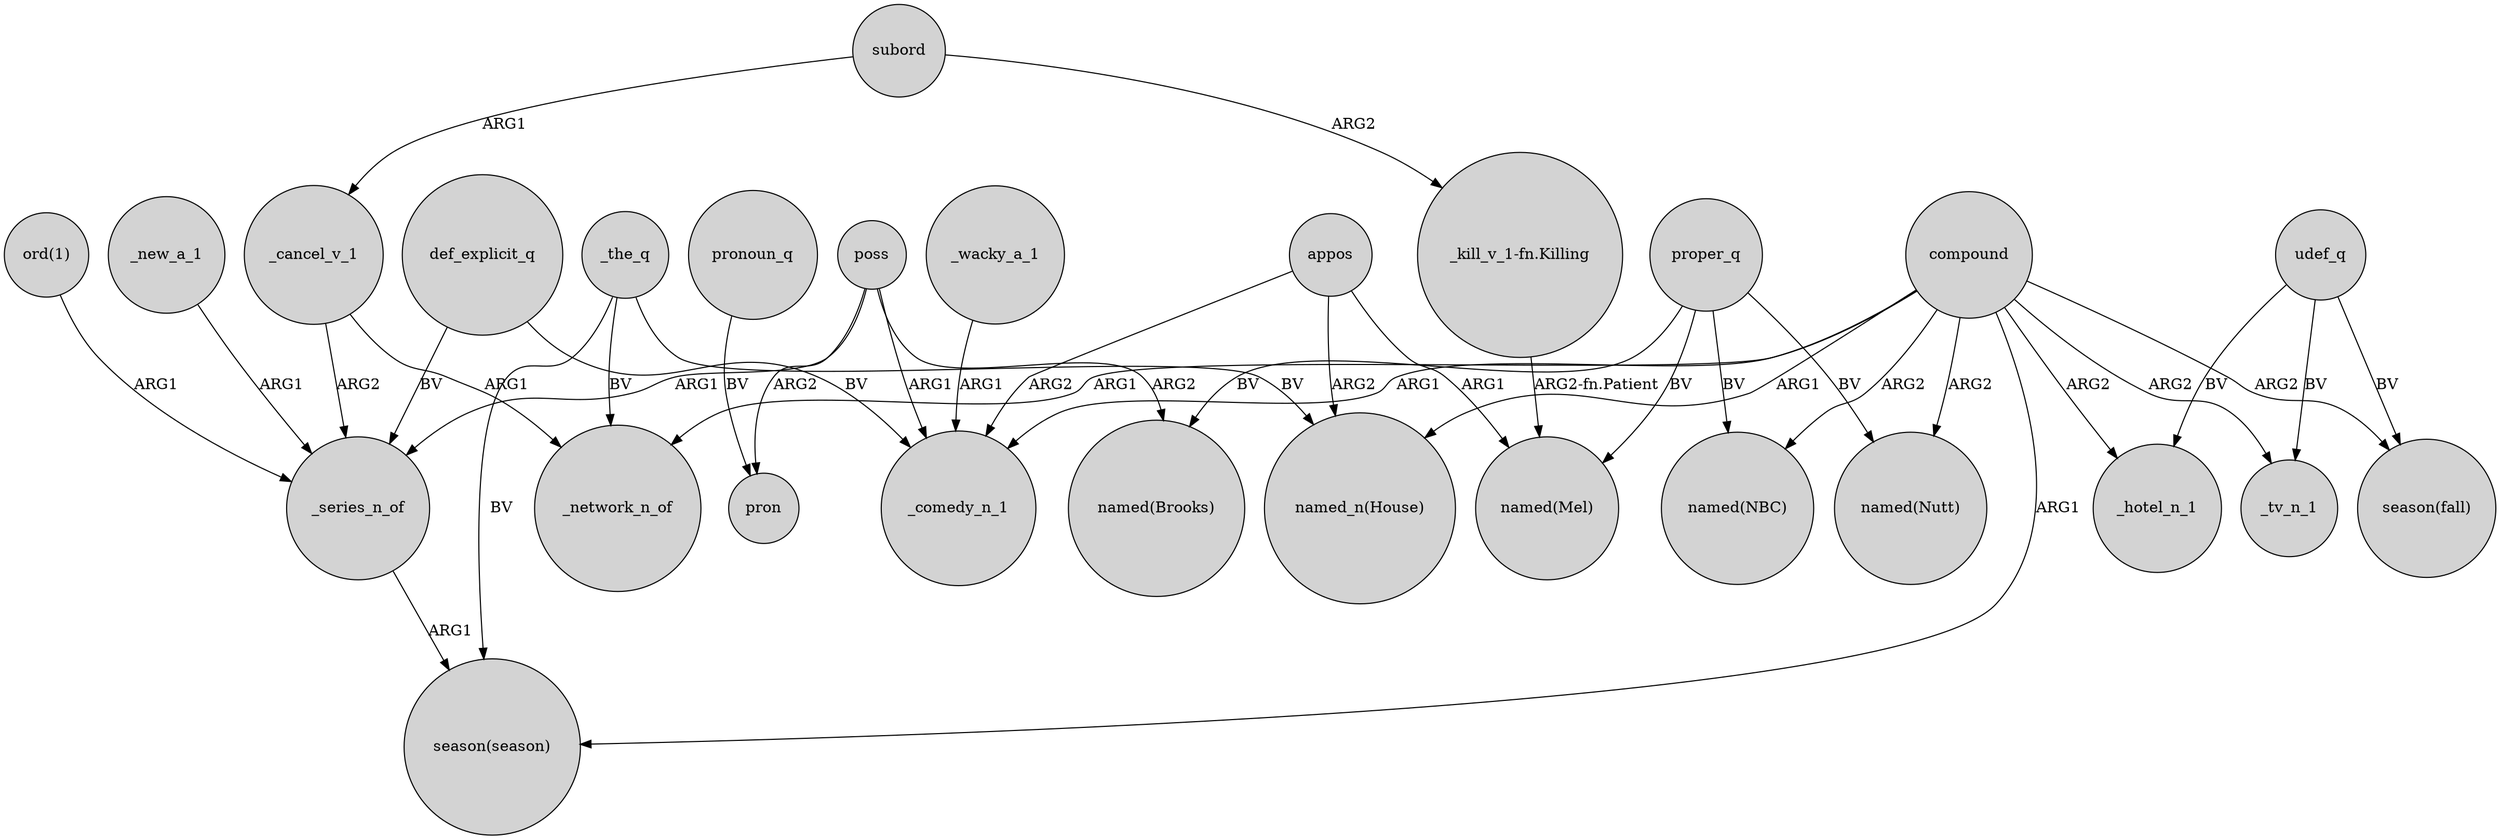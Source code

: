 digraph {
	node [shape=circle style=filled]
	_the_q -> "season(season)" [label=BV]
	appos -> "named(Mel)" [label=ARG1]
	poss -> "named(Brooks)" [label=ARG2]
	poss -> _series_n_of [label=ARG1]
	poss -> pron [label=ARG2]
	proper_q -> "named(NBC)" [label=BV]
	_wacky_a_1 -> _comedy_n_1 [label=ARG1]
	"ord(1)" -> _series_n_of [label=ARG1]
	compound -> _tv_n_1 [label=ARG2]
	udef_q -> _tv_n_1 [label=BV]
	_cancel_v_1 -> _network_n_of [label=ARG1]
	_new_a_1 -> _series_n_of [label=ARG1]
	compound -> "named_n(House)" [label=ARG1]
	_the_q -> "named_n(House)" [label=BV]
	subord -> _cancel_v_1 [label=ARG1]
	compound -> "season(fall)" [label=ARG2]
	proper_q -> "named(Nutt)" [label=BV]
	poss -> _comedy_n_1 [label=ARG1]
	def_explicit_q -> _series_n_of [label=BV]
	pronoun_q -> pron [label=BV]
	_the_q -> _network_n_of [label=BV]
	udef_q -> "season(fall)" [label=BV]
	_series_n_of -> "season(season)" [label=ARG1]
	compound -> "named(NBC)" [label=ARG2]
	subord -> "_kill_v_1-fn.Killing" [label=ARG2]
	proper_q -> "named(Mel)" [label=BV]
	"_kill_v_1-fn.Killing" -> "named(Mel)" [label="ARG2-fn.Patient"]
	compound -> _comedy_n_1 [label=ARG1]
	def_explicit_q -> _comedy_n_1 [label=BV]
	compound -> _hotel_n_1 [label=ARG2]
	appos -> _comedy_n_1 [label=ARG2]
	proper_q -> "named(Brooks)" [label=BV]
	_cancel_v_1 -> _series_n_of [label=ARG2]
	compound -> "named(Nutt)" [label=ARG2]
	compound -> _network_n_of [label=ARG1]
	udef_q -> _hotel_n_1 [label=BV]
	appos -> "named_n(House)" [label=ARG2]
	compound -> "season(season)" [label=ARG1]
}
